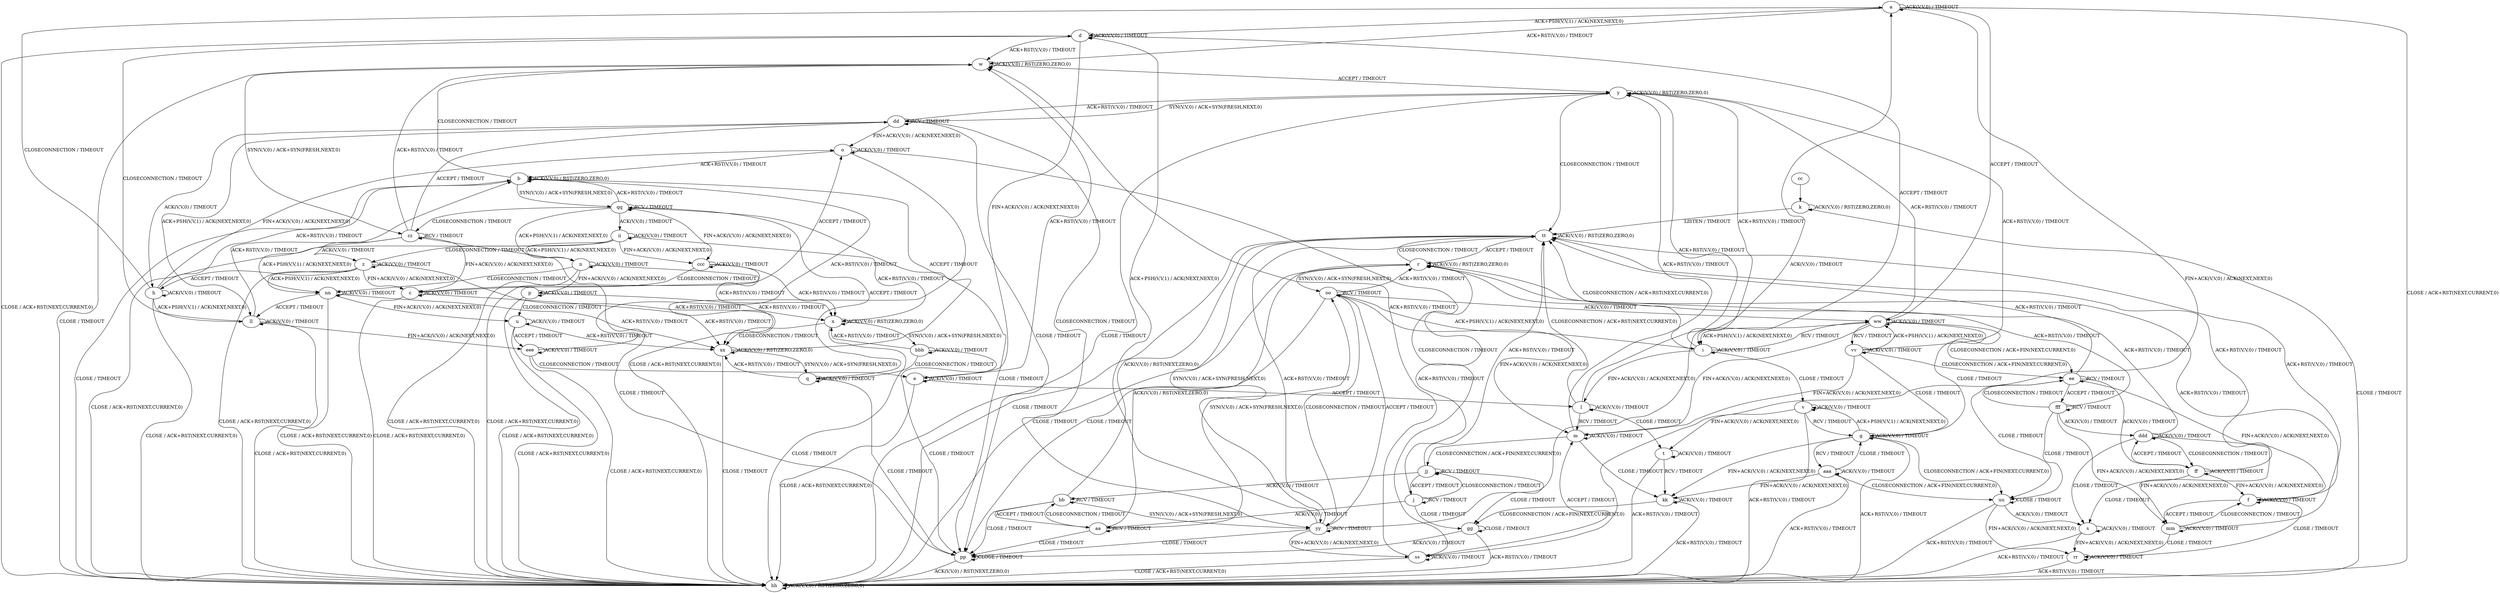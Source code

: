 digraph "" {
	graph ["Incoming time"=19.802966594696045,
		"Outgoing time"=265.41434955596924,
		Output="{'States': 58, 'Transitions': 685, 'Filename': '../results/tcp/TCP_Linux_Server-TCP_Linux_Server-cvc4-3.dot'}",
		Reference="{'States': 58, 'Transitions': 685, 'Filename': '../subjects/tcp/TCP_Linux_Server.dot'}",
		Solver=cvc4,
		Updated="{'States': 58, 'Transitions': 685, 'Filename': '../subjects/tcp/TCP_Linux_Server.dot'}",
		"f-measure"=1.0,
		precision=1.0,
		recall=1.0
	];
	a -> a [key=0,
	label="ACK(V,V,0) / TIMEOUT"];
a -> d [key=0,
label="ACK+PSH(V,V,1) / ACK(NEXT,NEXT,0)"];
a -> w [key=0,
label="ACK+RST(V,V,0) / TIMEOUT"];
a -> hh [key=0,
label="CLOSE / ACK+RST(NEXT,CURRENT,0)"];
a -> ss [key=0,
label="FIN+ACK(V,V,0) / ACK(NEXT,NEXT,0)"];
a -> ww [key=0,
label="ACCEPT / TIMEOUT"];
b -> b [key=0,
label="ACK(V,V,0) / RST(ZERO,ZERO,0)"];
b -> w [key=0,
label="CLOSECONNECTION / TIMEOUT"];
b -> hh [key=0,
label="CLOSE / TIMEOUT"];
b -> qq [key=0,
label="SYN(V,V,0) / ACK+SYN(FRESH,NEXT,0)"];
c -> c [key=0,
label="ACK(V,V,0) / TIMEOUT"];
c -> o [key=0,
label="ACCEPT / TIMEOUT"];
c -> hh [key=0,
label="CLOSE / ACK+RST(NEXT,CURRENT,0)"];
c -> xx [key=0,
label="ACK+RST(V,V,0) / TIMEOUT"];
d -> d [key=0,
label="ACK(V,V,0) / TIMEOUT"];
d -> e [key=0,
label="FIN+ACK(V,V,0) / ACK(NEXT,NEXT,0)"];
d -> i [key=0,
label="ACCEPT / TIMEOUT"];
d -> w [key=0,
label="ACK+RST(V,V,0) / TIMEOUT"];
d -> hh [key=0,
label="CLOSE / ACK+RST(NEXT,CURRENT,0)"];
e -> e [key=0,
label="ACK(V,V,0) / TIMEOUT"];
e -> l [key=0,
label="ACCEPT / TIMEOUT"];
e -> w [key=0,
label="ACK+RST(V,V,0) / TIMEOUT"];
e -> hh [key=0,
label="CLOSE / ACK+RST(NEXT,CURRENT,0)"];
f -> f [key=0,
label="ACK(V,V,0) / TIMEOUT"];
f -> mm [key=0,
label="ACCEPT / TIMEOUT"];
f -> rr [key=0,
label="CLOSE / TIMEOUT"];
f -> tt [key=0,
label="ACK+RST(V,V,0) / TIMEOUT"];
g -> g [key=0,
label="ACK(V,V,0) / TIMEOUT"];
g -> v [key=0,
label="ACK+PSH(V,V,1) / ACK(NEXT,NEXT,0)"];
g -> hh [key=0,
label="ACK+RST(V,V,0) / TIMEOUT"];
g -> kk [key=0,
label="FIN+ACK(V,V,0) / ACK(NEXT,NEXT,0)"];
g -> uu [key=0,
label="CLOSECONNECTION / ACK+FIN(NEXT,CURRENT,0)"];
g -> aaa [key=0,
label="RCV / TIMEOUT"];
h -> a [key=0,
label="CLOSECONNECTION / TIMEOUT"];
h -> b [key=0,
label="ACK+RST(V,V,0) / TIMEOUT"];
h -> h [key=0,
label="ACK(V,V,0) / TIMEOUT"];
h -> o [key=0,
label="FIN+ACK(V,V,0) / ACK(NEXT,NEXT,0)"];
h -> hh [key=0,
label="CLOSE / ACK+RST(NEXT,CURRENT,0)"];
h -> ll [key=0,
label="ACK+PSH(V,V,1) / ACK(NEXT,NEXT,0)"];
i -> i [key=0,
label="ACK(V,V,0) / TIMEOUT"];
i -> l [key=0,
label="FIN+ACK(V,V,0) / ACK(NEXT,NEXT,0)"];
i -> v [key=0,
label="CLOSE / TIMEOUT"];
i -> y [key=0,
label="ACK+RST(V,V,0) / TIMEOUT"];
i -> tt [key=0,
label="CLOSECONNECTION / ACK+RST(NEXT,CURRENT,0)"];
i -> ww [key=0,
label="RCV / TIMEOUT"];
j -> j [key=0,
label="RCV / TIMEOUT"];
j -> r [key=0,
label="ACK+RST(V,V,0) / TIMEOUT"];
j -> aa [key=0,
label="ACK(V,V,0) / TIMEOUT"];
j -> gg [key=0,
label="CLOSE / TIMEOUT"];
j -> jj [key=0,
label="CLOSECONNECTION / TIMEOUT"];
k -> k [key=0,
label="ACK(V,V,0) / RST(ZERO,ZERO,0)"];
k -> hh [key=0,
label="CLOSE / TIMEOUT"];
k -> tt [key=0,
label="LISTEN / TIMEOUT"];
l -> l [key=0,
label="ACK(V,V,0) / TIMEOUT"];
l -> m [key=0,
label="RCV / TIMEOUT"];
l -> t [key=0,
label="CLOSE / TIMEOUT"];
l -> y [key=0,
label="ACK+RST(V,V,0) / TIMEOUT"];
l -> tt [key=0,
label="CLOSECONNECTION / ACK+RST(NEXT,CURRENT,0)"];
m -> m [key=0,
label="ACK(V,V,0) / TIMEOUT"];
m -> y [key=0,
label="ACK+RST(V,V,0) / TIMEOUT"];
m -> jj [key=0,
label="CLOSECONNECTION / ACK+FIN(NEXT,CURRENT,0)"];
m -> kk [key=0,
label="CLOSE / TIMEOUT"];
n -> n [key=0,
label="ACK(V,V,0) / TIMEOUT"];
n -> p [key=0,
label="FIN+ACK(V,V,0) / ACK(NEXT,NEXT,0)"];
n -> x [key=0,
label="ACK+RST(V,V,0) / TIMEOUT"];
n -> hh [key=0,
label="CLOSE / ACK+RST(NEXT,CURRENT,0)"];
n -> nn [key=0,
label="CLOSECONNECTION / TIMEOUT"];
o -> b [key=0,
label="ACK+RST(V,V,0) / TIMEOUT"];
o -> o [key=0,
label="ACK(V,V,0) / TIMEOUT"];
o -> hh [key=0,
label="CLOSE / ACK+RST(NEXT,CURRENT,0)"];
o -> ss [key=0,
label="CLOSECONNECTION / TIMEOUT"];
p -> p [key=0,
label="ACK(V,V,0) / TIMEOUT"];
p -> u [key=0,
label="CLOSECONNECTION / TIMEOUT"];
p -> x [key=0,
label="ACK+RST(V,V,0) / TIMEOUT"];
p -> hh [key=0,
label="CLOSE / ACK+RST(NEXT,CURRENT,0)"];
q -> q [key=0,
label="ACK(V,V,0) / TIMEOUT"];
q -> pp [key=0,
label="CLOSE / TIMEOUT"];
q -> qq [key=0,
label="ACCEPT / TIMEOUT"];
q -> xx [key=0,
label="ACK+RST(V,V,0) / TIMEOUT"];
r -> r [key=0,
label="ACK(V,V,0) / RST(ZERO,ZERO,0)"];
r -> hh [key=0,
label="CLOSE / TIMEOUT"];
r -> oo [key=0,
label="SYN(V,V,0) / ACK+SYN(FRESH,NEXT,0)"];
r -> tt [key=0,
label="CLOSECONNECTION / TIMEOUT"];
s -> s [key=0,
label="ACK(V,V,0) / TIMEOUT"];
s -> hh [key=0,
label="ACK+RST(V,V,0) / TIMEOUT"];
s -> rr [key=0,
label="FIN+ACK(V,V,0) / ACK(NEXT,NEXT,0)"];
t -> t [key=0,
label="ACK(V,V,0) / TIMEOUT"];
t -> hh [key=0,
label="ACK+RST(V,V,0) / TIMEOUT"];
t -> kk [key=0,
label="RCV / TIMEOUT"];
u -> u [key=0,
label="ACK(V,V,0) / TIMEOUT"];
u -> hh [key=0,
label="CLOSE / ACK+RST(NEXT,CURRENT,0)"];
u -> xx [key=0,
label="ACK+RST(V,V,0) / TIMEOUT"];
u -> eee [key=0,
label="ACCEPT / TIMEOUT"];
v -> g [key=0,
label="RCV / TIMEOUT"];
v -> t [key=0,
label="FIN+ACK(V,V,0) / ACK(NEXT,NEXT,0)"];
v -> v [key=0,
label="ACK(V,V,0) / TIMEOUT"];
v -> hh [key=0,
label="ACK+RST(V,V,0) / TIMEOUT"];
w -> w [key=0,
label="ACK(V,V,0) / RST(ZERO,ZERO,0)"];
w -> y [key=0,
label="ACCEPT / TIMEOUT"];
w -> hh [key=0,
label="CLOSE / TIMEOUT"];
w -> zz [key=0,
label="SYN(V,V,0) / ACK+SYN(FRESH,NEXT,0)"];
x -> x [key=0,
label="ACK(V,V,0) / RST(ZERO,ZERO,0)"];
x -> hh [key=0,
label="CLOSE / TIMEOUT"];
x -> xx [key=0,
label="CLOSECONNECTION / TIMEOUT"];
x -> bbb [key=0,
label="SYN(V,V,0) / ACK+SYN(FRESH,NEXT,0)"];
y -> y [key=0,
label="ACK(V,V,0) / RST(ZERO,ZERO,0)"];
y -> dd [key=0,
label="SYN(V,V,0) / ACK+SYN(FRESH,NEXT,0)"];
y -> hh [key=0,
label="CLOSE / TIMEOUT"];
y -> tt [key=0,
label="CLOSECONNECTION / TIMEOUT"];
z -> c [key=0,
label="FIN+ACK(V,V,0) / ACK(NEXT,NEXT,0)"];
z -> h [key=0,
label="ACCEPT / TIMEOUT"];
z -> z [key=0,
label="ACK(V,V,0) / TIMEOUT"];
z -> hh [key=0,
label="CLOSE / ACK+RST(NEXT,CURRENT,0)"];
z -> nn [key=0,
label="ACK+PSH(V,V,1) / ACK(NEXT,NEXT,0)"];
z -> xx [key=0,
label="ACK+RST(V,V,0) / TIMEOUT"];
aa -> r [key=0,
label="ACK(V,V,0) / RST(NEXT,ZERO,0)"];
aa -> aa [key=0,
label="RCV / TIMEOUT"];
aa -> bb [key=0,
label="CLOSECONNECTION / TIMEOUT"];
aa -> oo [key=0,
label="SYN(V,V,0) / ACK+SYN(FRESH,NEXT,0)"];
aa -> pp [key=0,
label="CLOSE / TIMEOUT"];
bb -> aa [key=0,
label="ACCEPT / TIMEOUT"];
bb -> bb [key=0,
label="RCV / TIMEOUT"];
bb -> pp [key=0,
label="CLOSE / TIMEOUT"];
bb -> tt [key=0,
label="ACK(V,V,0) / RST(NEXT,ZERO,0)"];
bb -> yy [key=0,
label="SYN(V,V,0) / ACK+SYN(FRESH,NEXT,0)"];
cc -> k [key=0];
dd -> h [key=0,
label="ACK(V,V,0) / TIMEOUT"];
dd -> o [key=0,
label="FIN+ACK(V,V,0) / ACK(NEXT,NEXT,0)"];
dd -> y [key=0,
label="ACK+RST(V,V,0) / TIMEOUT"];
dd -> dd [key=0,
label="RCV / TIMEOUT"];
dd -> ll [key=0,
label="ACK+PSH(V,V,1) / ACK(NEXT,NEXT,0)"];
dd -> pp [key=0,
label="CLOSE / TIMEOUT"];
dd -> yy [key=0,
label="CLOSECONNECTION / TIMEOUT"];
ee -> f [key=0,
label="FIN+ACK(V,V,0) / ACK(NEXT,NEXT,0)"];
ee -> ee [key=0,
label="RCV / TIMEOUT"];
ee -> ff [key=0,
label="ACK(V,V,0) / TIMEOUT"];
ee -> tt [key=0,
label="ACK+RST(V,V,0) / TIMEOUT"];
ee -> uu [key=0,
label="CLOSE / TIMEOUT"];
ee -> fff [key=0,
label="ACCEPT / TIMEOUT"];
ff -> f [key=0,
label="FIN+ACK(V,V,0) / ACK(NEXT,NEXT,0)"];
ff -> s [key=0,
label="CLOSE / TIMEOUT"];
ff -> ff [key=0,
label="ACK(V,V,0) / TIMEOUT"];
ff -> tt [key=0,
label="ACK+RST(V,V,0) / TIMEOUT"];
ff -> ddd [key=0,
label="ACCEPT / TIMEOUT"];
gg -> gg [key=0,
label="CLOSE / TIMEOUT"];
gg -> hh [key=0,
label="ACK+RST(V,V,0) / TIMEOUT"];
gg -> pp [key=0,
label="ACK(V,V,0) / TIMEOUT"];
hh -> hh [key=0,
label="ACK(V,V,0) / RST(ZERO,ZERO,0)"];
ii -> n [key=0,
label="ACK+PSH(V,V,1) / ACK(NEXT,NEXT,0)"];
ii -> x [key=0,
label="ACK+RST(V,V,0) / TIMEOUT"];
ii -> z [key=0,
label="CLOSECONNECTION / TIMEOUT"];
ii -> hh [key=0,
label="CLOSE / ACK+RST(NEXT,CURRENT,0)"];
ii -> ii [key=0,
label="ACK(V,V,0) / TIMEOUT"];
ii -> ccc [key=0,
label="FIN+ACK(V,V,0) / ACK(NEXT,NEXT,0)"];
jj -> j [key=0,
label="ACCEPT / TIMEOUT"];
jj -> bb [key=0,
label="ACK(V,V,0) / TIMEOUT"];
jj -> gg [key=0,
label="CLOSE / TIMEOUT"];
jj -> jj [key=0,
label="RCV / TIMEOUT"];
jj -> tt [key=0,
label="ACK+RST(V,V,0) / TIMEOUT"];
kk -> gg [key=0,
label="CLOSECONNECTION / ACK+FIN(NEXT,CURRENT,0)"];
kk -> hh [key=0,
label="ACK+RST(V,V,0) / TIMEOUT"];
kk -> kk [key=0,
label="ACK(V,V,0) / TIMEOUT"];
ll -> b [key=0,
label="ACK+RST(V,V,0) / TIMEOUT"];
ll -> d [key=0,
label="CLOSECONNECTION / TIMEOUT"];
ll -> hh [key=0,
label="CLOSE / ACK+RST(NEXT,CURRENT,0)"];
ll -> ll [key=0,
label="ACK(V,V,0) / TIMEOUT"];
ll -> eee [key=0,
label="FIN+ACK(V,V,0) / ACK(NEXT,NEXT,0)"];
mm -> f [key=0,
label="CLOSECONNECTION / TIMEOUT"];
mm -> r [key=0,
label="ACK+RST(V,V,0) / TIMEOUT"];
mm -> mm [key=0,
label="ACK(V,V,0) / TIMEOUT"];
mm -> rr [key=0,
label="CLOSE / TIMEOUT"];
nn -> u [key=0,
label="FIN+ACK(V,V,0) / ACK(NEXT,NEXT,0)"];
nn -> hh [key=0,
label="CLOSE / ACK+RST(NEXT,CURRENT,0)"];
nn -> ll [key=0,
label="ACCEPT / TIMEOUT"];
nn -> nn [key=0,
label="ACK(V,V,0) / TIMEOUT"];
nn -> xx [key=0,
label="ACK+RST(V,V,0) / TIMEOUT"];
oo -> i [key=0,
label="ACK+PSH(V,V,1) / ACK(NEXT,NEXT,0)"];
oo -> m [key=0,
label="FIN+ACK(V,V,0) / ACK(NEXT,NEXT,0)"];
oo -> r [key=0,
label="ACK+RST(V,V,0) / TIMEOUT"];
oo -> oo [key=0,
label="RCV / TIMEOUT"];
oo -> pp [key=0,
label="CLOSE / TIMEOUT"];
oo -> ww [key=0,
label="ACK(V,V,0) / TIMEOUT"];
oo -> yy [key=0,
label="CLOSECONNECTION / TIMEOUT"];
pp -> hh [key=0,
label="ACK(V,V,0) / RST(NEXT,ZERO,0)"];
pp -> pp [key=0,
label="CLOSE / TIMEOUT"];
qq -> b [key=0,
label="ACK+RST(V,V,0) / TIMEOUT"];
qq -> n [key=0,
label="ACK+PSH(V,V,1) / ACK(NEXT,NEXT,0)"];
qq -> ii [key=0,
label="ACK(V,V,0) / TIMEOUT"];
qq -> pp [key=0,
label="CLOSE / TIMEOUT"];
qq -> qq [key=0,
label="RCV / TIMEOUT"];
qq -> zz [key=0,
label="CLOSECONNECTION / TIMEOUT"];
qq -> ccc [key=0,
label="FIN+ACK(V,V,0) / ACK(NEXT,NEXT,0)"];
rr -> hh [key=0,
label="ACK+RST(V,V,0) / TIMEOUT"];
rr -> rr [key=0,
label="ACK(V,V,0) / TIMEOUT"];
ss -> m [key=0,
label="ACCEPT / TIMEOUT"];
ss -> w [key=0,
label="ACK+RST(V,V,0) / TIMEOUT"];
ss -> hh [key=0,
label="CLOSE / ACK+RST(NEXT,CURRENT,0)"];
ss -> ss [key=0,
label="ACK(V,V,0) / TIMEOUT"];
tt -> r [key=0,
label="ACCEPT / TIMEOUT"];
tt -> hh [key=0,
label="CLOSE / TIMEOUT"];
tt -> tt [key=0,
label="ACK(V,V,0) / RST(ZERO,ZERO,0)"];
tt -> yy [key=0,
label="SYN(V,V,0) / ACK+SYN(FRESH,NEXT,0)"];
uu -> s [key=0,
label="ACK(V,V,0) / TIMEOUT"];
uu -> hh [key=0,
label="ACK+RST(V,V,0) / TIMEOUT"];
uu -> rr [key=0,
label="FIN+ACK(V,V,0) / ACK(NEXT,NEXT,0)"];
uu -> uu [key=0,
label="CLOSE / TIMEOUT"];
vv -> g [key=0,
label="CLOSE / TIMEOUT"];
vv -> m [key=0,
label="FIN+ACK(V,V,0) / ACK(NEXT,NEXT,0)"];
vv -> y [key=0,
label="ACK+RST(V,V,0) / TIMEOUT"];
vv -> ee [key=0,
label="CLOSECONNECTION / ACK+FIN(NEXT,CURRENT,0)"];
vv -> vv [key=0,
label="ACK(V,V,0) / TIMEOUT"];
vv -> ww [key=0,
label="ACK+PSH(V,V,1) / ACK(NEXT,NEXT,0)"];
ww -> g [key=0,
label="CLOSE / TIMEOUT"];
ww -> i [key=0,
label="ACK+PSH(V,V,1) / ACK(NEXT,NEXT,0)"];
ww -> m [key=0,
label="FIN+ACK(V,V,0) / ACK(NEXT,NEXT,0)"];
ww -> y [key=0,
label="ACK+RST(V,V,0) / TIMEOUT"];
ww -> ee [key=0,
label="CLOSECONNECTION / ACK+FIN(NEXT,CURRENT,0)"];
ww -> vv [key=0,
label="RCV / TIMEOUT"];
ww -> ww [key=0,
label="ACK(V,V,0) / TIMEOUT"];
xx -> b [key=0,
label="ACCEPT / TIMEOUT"];
xx -> q [key=0,
label="SYN(V,V,0) / ACK+SYN(FRESH,NEXT,0)"];
xx -> hh [key=0,
label="CLOSE / TIMEOUT"];
xx -> xx [key=0,
label="ACK(V,V,0) / RST(ZERO,ZERO,0)"];
yy -> a [key=0,
label="ACK(V,V,0) / TIMEOUT"];
yy -> d [key=0,
label="ACK+PSH(V,V,1) / ACK(NEXT,NEXT,0)"];
yy -> oo [key=0,
label="ACCEPT / TIMEOUT"];
yy -> pp [key=0,
label="CLOSE / TIMEOUT"];
yy -> ss [key=0,
label="FIN+ACK(V,V,0) / ACK(NEXT,NEXT,0)"];
yy -> tt [key=0,
label="ACK+RST(V,V,0) / TIMEOUT"];
yy -> yy [key=0,
label="RCV / TIMEOUT"];
zz -> c [key=0,
label="FIN+ACK(V,V,0) / ACK(NEXT,NEXT,0)"];
zz -> w [key=0,
label="ACK+RST(V,V,0) / TIMEOUT"];
zz -> z [key=0,
label="ACK(V,V,0) / TIMEOUT"];
zz -> dd [key=0,
label="ACCEPT / TIMEOUT"];
zz -> nn [key=0,
label="ACK+PSH(V,V,1) / ACK(NEXT,NEXT,0)"];
zz -> pp [key=0,
label="CLOSE / TIMEOUT"];
zz -> zz [key=0,
label="RCV / TIMEOUT"];
aaa -> g [key=0,
label="CLOSE / TIMEOUT"];
aaa -> hh [key=0,
label="ACK+RST(V,V,0) / TIMEOUT"];
aaa -> kk [key=0,
label="FIN+ACK(V,V,0) / ACK(NEXT,NEXT,0)"];
aaa -> uu [key=0,
label="CLOSECONNECTION / ACK+FIN(NEXT,CURRENT,0)"];
aaa -> aaa [key=0,
label="ACK(V,V,0) / TIMEOUT"];
bbb -> q [key=0,
label="CLOSECONNECTION / TIMEOUT"];
bbb -> x [key=0,
label="ACK+RST(V,V,0) / TIMEOUT"];
bbb -> pp [key=0,
label="CLOSE / TIMEOUT"];
bbb -> bbb [key=0,
label="ACK(V,V,0) / TIMEOUT"];
ccc -> c [key=0,
label="CLOSECONNECTION / TIMEOUT"];
ccc -> x [key=0,
label="ACK+RST(V,V,0) / TIMEOUT"];
ccc -> hh [key=0,
label="CLOSE / ACK+RST(NEXT,CURRENT,0)"];
ccc -> ccc [key=0,
label="ACK(V,V,0) / TIMEOUT"];
ddd -> r [key=0,
label="ACK+RST(V,V,0) / TIMEOUT"];
ddd -> s [key=0,
label="CLOSE / TIMEOUT"];
ddd -> ff [key=0,
label="CLOSECONNECTION / TIMEOUT"];
ddd -> mm [key=0,
label="FIN+ACK(V,V,0) / ACK(NEXT,NEXT,0)"];
ddd -> ddd [key=0,
label="ACK(V,V,0) / TIMEOUT"];
eee -> b [key=0,
label="ACK+RST(V,V,0) / TIMEOUT"];
eee -> e [key=0,
label="CLOSECONNECTION / TIMEOUT"];
eee -> hh [key=0,
label="CLOSE / ACK+RST(NEXT,CURRENT,0)"];
eee -> eee [key=0,
label="ACK(V,V,0) / TIMEOUT"];
fff -> r [key=0,
label="ACK+RST(V,V,0) / TIMEOUT"];
fff -> ee [key=0,
label="CLOSECONNECTION / TIMEOUT"];
fff -> mm [key=0,
label="FIN+ACK(V,V,0) / ACK(NEXT,NEXT,0)"];
fff -> uu [key=0,
label="CLOSE / TIMEOUT"];
fff -> ddd [key=0,
label="ACK(V,V,0) / TIMEOUT"];
fff -> fff [key=0,
label="RCV / TIMEOUT"];
}

